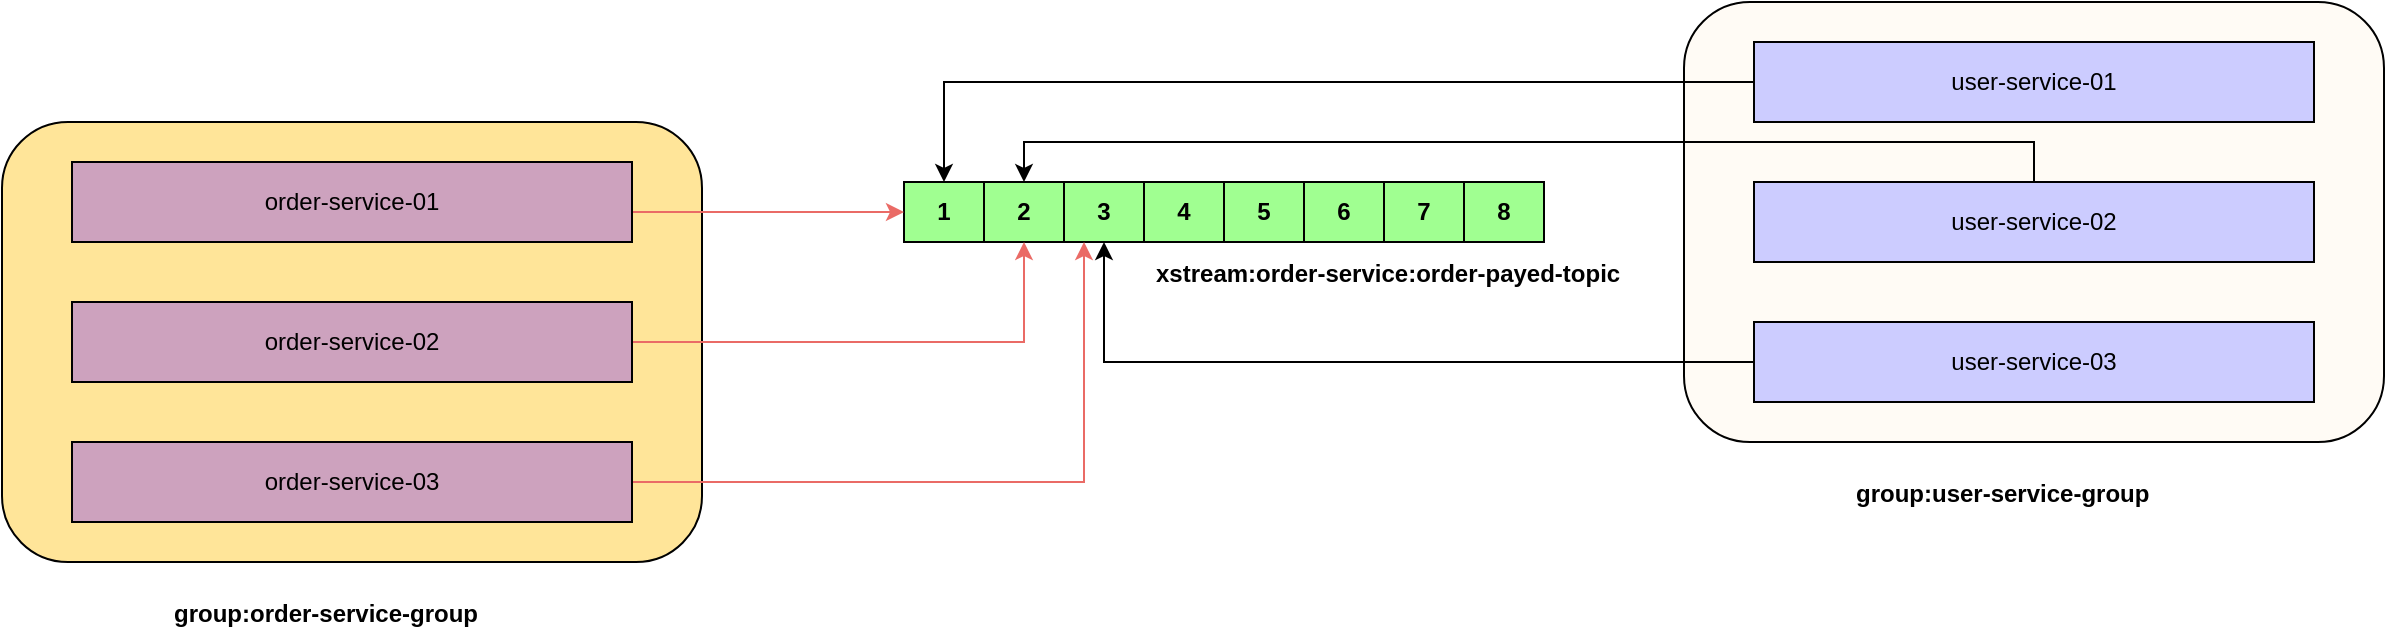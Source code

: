 <mxfile version="16.4.5" type="github"><diagram id="DMVpFU-Kz37UU-Gc86zp" name="Page-1"><mxGraphModel dx="1426" dy="771" grid="1" gridSize="10" guides="1" tooltips="1" connect="1" arrows="1" fold="1" page="1" pageScale="1" pageWidth="827" pageHeight="1169" math="0" shadow="0"><root><mxCell id="0"/><mxCell id="1" parent="0"/><mxCell id="KGQP2Vg3BXuat6rJG0sD-1" value="1" style="rounded=0;whiteSpace=wrap;html=1;fillColor=#A0FF91;fontStyle=1" vertex="1" parent="1"><mxGeometry x="501" y="415" width="40" height="30" as="geometry"/></mxCell><mxCell id="KGQP2Vg3BXuat6rJG0sD-2" value="2" style="rounded=0;whiteSpace=wrap;html=1;fillColor=#A0FF91;fontStyle=1" vertex="1" parent="1"><mxGeometry x="541" y="415" width="40" height="30" as="geometry"/></mxCell><mxCell id="KGQP2Vg3BXuat6rJG0sD-3" value="3" style="rounded=0;whiteSpace=wrap;html=1;fillColor=#A0FF91;fontStyle=1" vertex="1" parent="1"><mxGeometry x="581" y="415" width="40" height="30" as="geometry"/></mxCell><mxCell id="KGQP2Vg3BXuat6rJG0sD-4" value="4" style="rounded=0;whiteSpace=wrap;html=1;fillColor=#A0FF91;fontStyle=1" vertex="1" parent="1"><mxGeometry x="621" y="415" width="40" height="30" as="geometry"/></mxCell><mxCell id="KGQP2Vg3BXuat6rJG0sD-5" value="5" style="rounded=0;whiteSpace=wrap;html=1;fillColor=#A0FF91;fontStyle=1" vertex="1" parent="1"><mxGeometry x="661" y="415" width="40" height="30" as="geometry"/></mxCell><mxCell id="KGQP2Vg3BXuat6rJG0sD-6" value="6" style="rounded=0;whiteSpace=wrap;html=1;fillColor=#A0FF91;fontStyle=1" vertex="1" parent="1"><mxGeometry x="701" y="415" width="40" height="30" as="geometry"/></mxCell><mxCell id="KGQP2Vg3BXuat6rJG0sD-7" value="7" style="rounded=0;whiteSpace=wrap;html=1;fillColor=#A0FF91;fontStyle=1" vertex="1" parent="1"><mxGeometry x="741" y="415" width="40" height="30" as="geometry"/></mxCell><mxCell id="KGQP2Vg3BXuat6rJG0sD-8" value="8" style="rounded=0;whiteSpace=wrap;html=1;fillColor=#A0FF91;fontStyle=1" vertex="1" parent="1"><mxGeometry x="781" y="415" width="40" height="30" as="geometry"/></mxCell><mxCell id="KGQP2Vg3BXuat6rJG0sD-10" value="" style="rounded=1;whiteSpace=wrap;html=1;fillColor=#FFFBF5;" vertex="1" parent="1"><mxGeometry x="891" y="325" width="350" height="220" as="geometry"/></mxCell><mxCell id="KGQP2Vg3BXuat6rJG0sD-11" value="xstream:order-service:order-payed-topic " style="text;strokeColor=none;fillColor=none;align=left;verticalAlign=middle;spacingLeft=4;spacingRight=4;overflow=hidden;points=[[0,0.5],[1,0.5]];portConstraint=eastwest;rotatable=0;fontStyle=1" vertex="1" parent="1"><mxGeometry x="621" y="445" width="250" height="30" as="geometry"/></mxCell><mxCell id="KGQP2Vg3BXuat6rJG0sD-15" style="edgeStyle=orthogonalEdgeStyle;rounded=0;orthogonalLoop=1;jettySize=auto;html=1;" edge="1" parent="1" source="KGQP2Vg3BXuat6rJG0sD-12" target="KGQP2Vg3BXuat6rJG0sD-1"><mxGeometry relative="1" as="geometry"/></mxCell><mxCell id="KGQP2Vg3BXuat6rJG0sD-12" value="user-service-01" style="rounded=0;whiteSpace=wrap;html=1;fillColor=#CCCCFF;" vertex="1" parent="1"><mxGeometry x="926" y="345" width="280" height="40" as="geometry"/></mxCell><mxCell id="KGQP2Vg3BXuat6rJG0sD-16" style="edgeStyle=orthogonalEdgeStyle;rounded=0;orthogonalLoop=1;jettySize=auto;html=1;entryX=0.5;entryY=0;entryDx=0;entryDy=0;" edge="1" parent="1" source="KGQP2Vg3BXuat6rJG0sD-13" target="KGQP2Vg3BXuat6rJG0sD-2"><mxGeometry relative="1" as="geometry"><Array as="points"><mxPoint x="1066" y="395"/><mxPoint x="561" y="395"/></Array></mxGeometry></mxCell><mxCell id="KGQP2Vg3BXuat6rJG0sD-13" value="user-service-02" style="rounded=0;whiteSpace=wrap;html=1;fillColor=#CCCCFF;" vertex="1" parent="1"><mxGeometry x="926" y="415" width="280" height="40" as="geometry"/></mxCell><mxCell id="KGQP2Vg3BXuat6rJG0sD-17" style="edgeStyle=orthogonalEdgeStyle;rounded=0;orthogonalLoop=1;jettySize=auto;html=1;entryX=0.5;entryY=1;entryDx=0;entryDy=0;" edge="1" parent="1" source="KGQP2Vg3BXuat6rJG0sD-14" target="KGQP2Vg3BXuat6rJG0sD-3"><mxGeometry relative="1" as="geometry"/></mxCell><mxCell id="KGQP2Vg3BXuat6rJG0sD-14" value="user-service-03" style="rounded=0;whiteSpace=wrap;html=1;fillColor=#CCCCFF;" vertex="1" parent="1"><mxGeometry x="926" y="485" width="280" height="40" as="geometry"/></mxCell><mxCell id="KGQP2Vg3BXuat6rJG0sD-18" value="group:user-service-group" style="text;strokeColor=none;fillColor=none;align=left;verticalAlign=middle;spacingLeft=4;spacingRight=4;overflow=hidden;points=[[0,0.5],[1,0.5]];portConstraint=eastwest;rotatable=0;fontStyle=1" vertex="1" parent="1"><mxGeometry x="971" y="555" width="250" height="30" as="geometry"/></mxCell><mxCell id="KGQP2Vg3BXuat6rJG0sD-19" value="" style="rounded=1;whiteSpace=wrap;html=1;fillColor=#FFE599;" vertex="1" parent="1"><mxGeometry x="50" y="385" width="350" height="220" as="geometry"/></mxCell><mxCell id="KGQP2Vg3BXuat6rJG0sD-24" style="edgeStyle=orthogonalEdgeStyle;rounded=0;orthogonalLoop=1;jettySize=auto;html=1;strokeColor=#EA6B66;" edge="1" parent="1" source="KGQP2Vg3BXuat6rJG0sD-20" target="KGQP2Vg3BXuat6rJG0sD-1"><mxGeometry relative="1" as="geometry"><Array as="points"><mxPoint x="420" y="430"/><mxPoint x="420" y="430"/></Array></mxGeometry></mxCell><mxCell id="KGQP2Vg3BXuat6rJG0sD-20" value="order-service-01" style="rounded=0;whiteSpace=wrap;html=1;fillColor=#CDA2BE;" vertex="1" parent="1"><mxGeometry x="85" y="405" width="280" height="40" as="geometry"/></mxCell><mxCell id="KGQP2Vg3BXuat6rJG0sD-25" style="edgeStyle=orthogonalEdgeStyle;rounded=0;orthogonalLoop=1;jettySize=auto;html=1;entryX=0.5;entryY=1;entryDx=0;entryDy=0;strokeColor=#EA6B66;" edge="1" parent="1" source="KGQP2Vg3BXuat6rJG0sD-21" target="KGQP2Vg3BXuat6rJG0sD-2"><mxGeometry relative="1" as="geometry"/></mxCell><mxCell id="KGQP2Vg3BXuat6rJG0sD-21" value="order-service-02" style="rounded=0;whiteSpace=wrap;html=1;fillColor=#CDA2BE;" vertex="1" parent="1"><mxGeometry x="85" y="475" width="280" height="40" as="geometry"/></mxCell><mxCell id="KGQP2Vg3BXuat6rJG0sD-26" style="edgeStyle=orthogonalEdgeStyle;rounded=0;orthogonalLoop=1;jettySize=auto;html=1;entryX=0.25;entryY=1;entryDx=0;entryDy=0;fontColor=#FF1241;labelBorderColor=#FF1745;strokeColor=#EA6B66;" edge="1" parent="1" source="KGQP2Vg3BXuat6rJG0sD-22" target="KGQP2Vg3BXuat6rJG0sD-3"><mxGeometry relative="1" as="geometry"/></mxCell><mxCell id="KGQP2Vg3BXuat6rJG0sD-22" value="order-service-03" style="rounded=0;whiteSpace=wrap;html=1;fillColor=#CDA2BE;" vertex="1" parent="1"><mxGeometry x="85" y="545" width="280" height="40" as="geometry"/></mxCell><mxCell id="KGQP2Vg3BXuat6rJG0sD-23" value="group:order-service-group" style="text;strokeColor=none;fillColor=none;align=left;verticalAlign=middle;spacingLeft=4;spacingRight=4;overflow=hidden;points=[[0,0.5],[1,0.5]];portConstraint=eastwest;rotatable=0;fontStyle=1" vertex="1" parent="1"><mxGeometry x="130" y="615" width="250" height="30" as="geometry"/></mxCell></root></mxGraphModel></diagram></mxfile>
